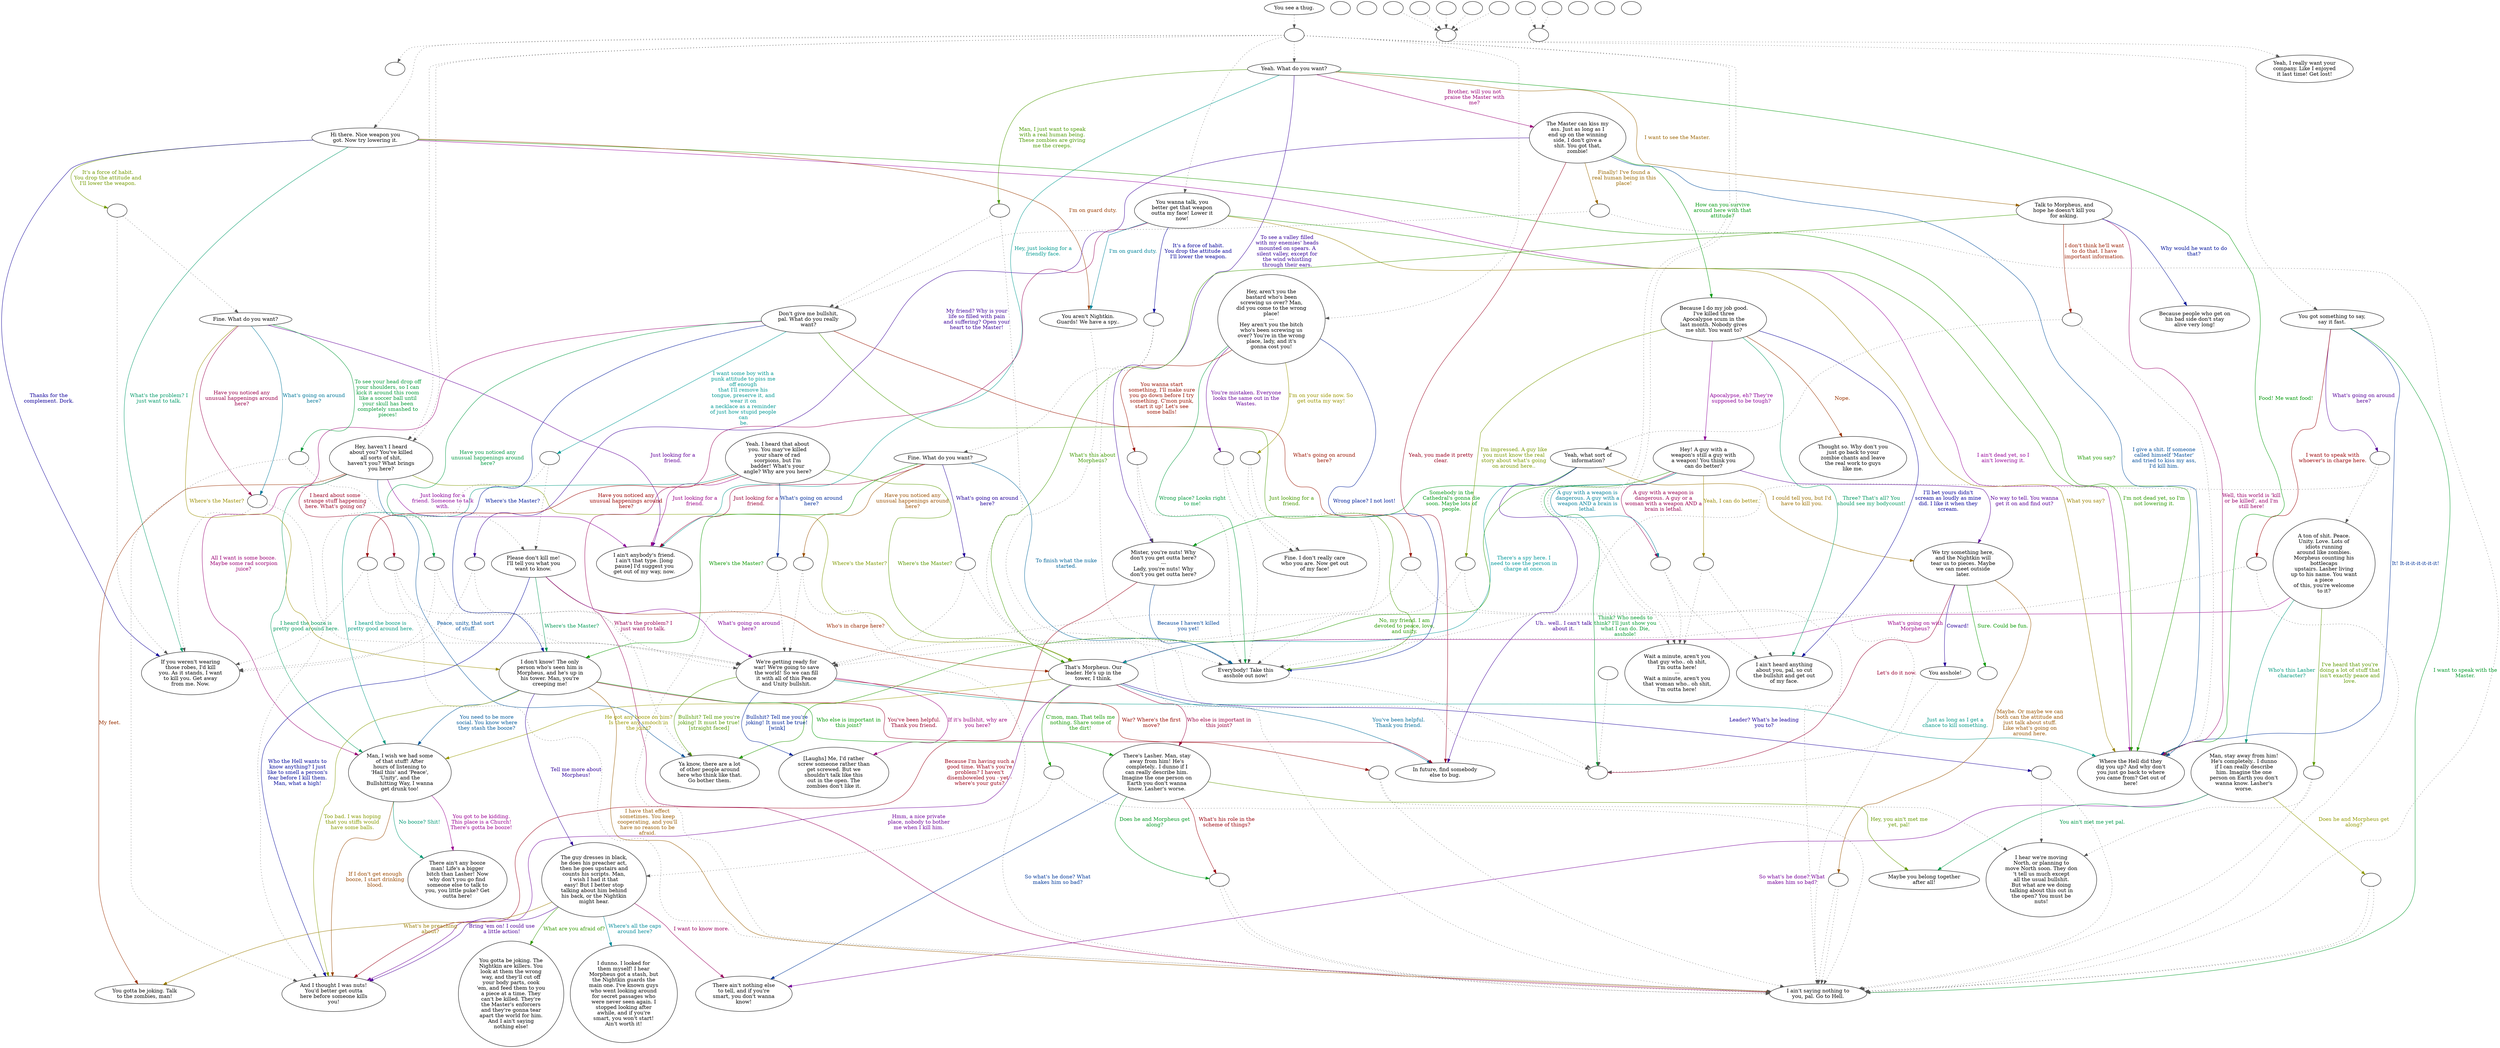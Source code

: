 digraph ZARK {
  "start" [style=filled       fillcolor="#FFFFFF"       color="#000000"]
  "start" -> "do_dialogue" [style=dotted color="#555555"]
  "start" [label="You see a thug."]
  "do_dialogue" [style=filled       fillcolor="#FFFFFF"       color="#000000"]
  "do_dialogue" -> "weapon_check" [style=dotted color="#555555"]
  "do_dialogue" -> "zark14" [style=dotted color="#555555"]
  "do_dialogue" -> "zark01" [style=dotted color="#555555"]
  "do_dialogue" -> "zark13" [style=dotted color="#555555"]
  "do_dialogue" -> "zark00" [style=dotted color="#555555"]
  "do_dialogue" -> "zark02" [style=dotted color="#555555"]
  "do_dialogue" -> "zark45" [style=dotted color="#555555"]
  "do_dialogue" -> "zark03" [style=dotted color="#555555"]
  "do_dialogue" -> "zark02" [style=dotted color="#555555"]
  "do_dialogue" -> "zark45" [style=dotted color="#555555"]
  "do_dialogue" -> "zark04" [style=dotted color="#555555"]
  "do_dialogue" [label=""]
  "zark00" [style=filled       fillcolor="#FFFFFF"       color="#000000"]
  "zark00" [label="Hey, aren't you the\nbastard who's been\nscrewing us over? Man,\ndid you come to the wrong\nplace!\n---\nHey aren't you the bitch\nwho's been screwing us\nover? You're in the wrong\nplace, lady, and it's\ngonna cost you!"]
  "zark00" -> "zark00a" [label="I'm on your side now. So\nget outta my way!" color="#999600" fontcolor="#999600"]
  "zark00" -> "zark00b" [label="You're mistaken. Everyone\nlooks the same out in the\nWastes." color="#690099" fontcolor="#690099"]
  "zark00" -> "zark11" [label="Wrong place? Looks right\nto me!" color="#00993C" fontcolor="#00993C"]
  "zark00" -> "zark00c" [label="You wanna start\nsomething, I'll make sure\nyou go down before I try\nsomething. C'mon punk,\nstart it up! Let's see\nsome balls!" color="#991000" fontcolor="#991000"]
  "zark00" -> "zark11" [label="Wrong place? I not lost!" color="#001D99" fontcolor="#001D99"]
  "zark00a" [style=filled       fillcolor="#FFFFFF"       color="#000000"]
  "zark00a" -> "zark10" [style=dotted color="#555555"]
  "zark00a" -> "zark11" [style=dotted color="#555555"]
  "zark00a" [label=""]
  "zark00b" [style=filled       fillcolor="#FFFFFF"       color="#000000"]
  "zark00b" -> "zark10" [style=dotted color="#555555"]
  "zark00b" -> "zark11" [style=dotted color="#555555"]
  "zark00b" [label=""]
  "zark00c" [style=filled       fillcolor="#FFFFFF"       color="#000000"]
  "zark00c" -> "zark12" [style=dotted color="#555555"]
  "zark00c" -> "zark11" [style=dotted color="#555555"]
  "zark00c" [label=""]
  "zark01" [style=filled       fillcolor="#FFFFFF"       color="#000000"]
  "zark01" [label="Yeah. What do you want?"]
  "zark01" -> "zark01a" [label="Man, I just want to speak\nwith a real human being.\nThese zombies are giving\nme the creeps." color="#4A9900" fontcolor="#4A9900"]
  "zark01" -> "zark39" [label="Brother, will you not\npraise the Master with\nme?" color="#990076" fontcolor="#990076"]
  "zark01" -> "zark46" [label="Hey, just looking for a\nfriendly face." color="#00998F" fontcolor="#00998F"]
  "zark01" -> "zark08" [label="I want to see the Master." color="#996200" fontcolor="#996200"]
  "zark01" -> "zark12" [label="To see a valley filled\nwith my enemies' heads\nmounted on spears. A\nsilent valley, except for\nthe wind whistling\nthrough their ears." color="#360099" fontcolor="#360099"]
  "zark01" -> "zark18" [label="Food! Me want food!" color="#009909" fontcolor="#009909"]
  "zark01a" [style=filled       fillcolor="#FFFFFF"       color="#000000"]
  "zark01a" -> "zark38" [style=dotted color="#555555"]
  "zark01a" -> "zark26" [style=dotted color="#555555"]
  "zark01a" [label=""]
  "zark02" [style=filled       fillcolor="#FFFFFF"       color="#000000"]
  "zark02" [label="Hey, haven't I heard\nabout you? You've killed\nall sorts of shit,\nhaven't you? What brings\nyou here?"]
  "zark02" -> "zark02a" [label="I heard about some\nstrange stuff happening\nhere. What's going on?" color="#990024" fontcolor="#990024"]
  "zark02" -> "zark25" [label="Peace, unity, that sort\nof stuff." color="#005099" fontcolor="#005099"]
  "zark02" -> "zark31" [label="Where's the Master?" color="#7D9900" fontcolor="#7D9900"]
  "zark02" -> "zark46" [label="Just looking for a\nfriend. Someone to talk\nwith." color="#890099" fontcolor="#890099"]
  "zark02" -> "zark30" [label="I heard the booze is\npretty good around here." color="#00995C" fontcolor="#00995C"]
  "zark02" -> "zark35" [label="My feet." color="#992F00" fontcolor="#992F00"]
  "zark02a" [style=filled       fillcolor="#FFFFFF"       color="#000000"]
  "zark02a" -> "zark19" [style=dotted color="#555555"]
  "zark02a" -> "zark26" [style=dotted color="#555555"]
  "zark02a" [label=""]
  "zark03" [style=filled       fillcolor="#FFFFFF"       color="#000000"]
  "zark03" [label="You wanna talk, you\nbetter get that weapon\noutta my face! Lower it\nnow!"]
  "zark03" -> "zark03a" [label="It's a force of habit.\nYou drop the attitude and\nI'll lower the weapon." color="#030099" fontcolor="#030099"]
  "zark03" -> "zark18" [label="I'm not dead yet, so I'm\nnot lowering it." color="#2A9900" fontcolor="#2A9900"]
  "zark03" -> "zark26" [label="What's the problem? I\njust want to talk." color="#990057" fontcolor="#990057"]
  "zark03" -> "zark17" [label="I'm on guard duty." color="#008399" fontcolor="#008399"]
  "zark03" -> "zark18" [label="What you say?" color="#998200" fontcolor="#998200"]
  "zark03a" [style=filled       fillcolor="#FFFFFF"       color="#000000"]
  "zark03a" -> "zark06" [style=dotted color="#555555"]
  "zark03a" -> "zark11" [style=dotted color="#555555"]
  "zark03a" [label=""]
  "zark04" [style=filled       fillcolor="#FFFFFF"       color="#000000"]
  "zark04" [label="You got something to say,\nsay it fast."]
  "zark04" -> "zark04a" [label="What's going on around\nhere?" color="#550099" fontcolor="#550099"]
  "zark04" -> "zark26" [label="I want to speak with the\nMaster." color="#009929" fontcolor="#009929"]
  "zark04" -> "zark04b" [label="I want to speak with\nwhoever's in charge here." color="#990004" fontcolor="#990004"]
  "zark04" -> "zark18" [label="It! It-it-it-it-it-it-it!" color="#003199" fontcolor="#003199"]
  "zark04a" [style=filled       fillcolor="#FFFFFF"       color="#000000"]
  "zark04a" -> "zark05" [style=dotted color="#555555"]
  "zark04a" -> "zark11" [style=dotted color="#555555"]
  "zark04a" [label=""]
  "zark04b" [style=filled       fillcolor="#FFFFFF"       color="#000000"]
  "zark04b" -> "zark31" [style=dotted color="#555555"]
  "zark04b" -> "zark26" [style=dotted color="#555555"]
  "zark04b" [label=""]
  "zark05" [style=filled       fillcolor="#FFFFFF"       color="#000000"]
  "zark05" [label="A ton of shit. Peace.\nUnity. Love. Lots of\nidiots running\naround like zombies.\nMorpheus counting his\nbottlecaps\nupstairs. Lasher living\nup to his name. You want\na piece\nof this, you're welcome\nto it?"]
  "zark05" -> "zark05a" [label="I've heard that you're\ndoing a lot of stuff that\nisn't exactly peace and\nlove." color="#5D9900" fontcolor="#5D9900"]
  "zark05" -> "zark31" [label="What's going on with\nMorpheus?" color="#99008A" fontcolor="#99008A"]
  "zark05" -> "zark07" [label="Who's this Lasher\ncharacter?" color="#00997C" fontcolor="#00997C"]
  "zark05a" [style=filled       fillcolor="#FFFFFF"       color="#000000"]
  "zark05a" -> "zark23" [style=dotted color="#555555"]
  "zark05a" -> "zark26" [style=dotted color="#555555"]
  "zark05a" [label=""]
  "zark06" [style=filled       fillcolor="#FFFFFF"       color="#000000"]
  "zark06" [label="Fine. What do you want?"]
  "zark06" -> "zark06a" [label="Have you noticed any\nunusual happenings around\nhere?" color="#994F00" fontcolor="#994F00"]
  "zark06" -> "zark06b" [label="What's going on around\nhere?" color="#220099" fontcolor="#220099"]
  "zark06" -> "zark20" [label="Where's the Master?" color="#0A9900" fontcolor="#0A9900"]
  "zark06" -> "zark46" [label="Just looking for a\nfriend." color="#990037" fontcolor="#990037"]
  "zark06" -> "zark11" [label="To finish what the nuke\nstarted." color="#006499" fontcolor="#006499"]
  "zark06a" [style=filled       fillcolor="#FFFFFF"       color="#000000"]
  "zark06a" -> "zark19" [style=dotted color="#555555"]
  "zark06a" -> "zark26" [style=dotted color="#555555"]
  "zark06a" [label=""]
  "zark06b" [style=filled       fillcolor="#FFFFFF"       color="#000000"]
  "zark06b" -> "zark19" [style=dotted color="#555555"]
  "zark06b" -> "zark11" [style=dotted color="#555555"]
  "zark06b" [label=""]
  "zark07" [style=filled       fillcolor="#FFFFFF"       color="#000000"]
  "zark07" [label="Man, stay away from him!\nHe's completely.. I dunno\nif I can really describe\nhim. Imagine the one\nperson on Earth you don't\nwanna know. Lasher's\nworse."]
  "zark07" -> "zark07a" [label="Does he and Morpheus get\nalong?" color="#909900" fontcolor="#909900"]
  "zark07" -> "zark33" [label="So what's he done? What\nmakes him so bad?" color="#750099" fontcolor="#750099"]
  "zark07" -> "zark36" [label="You ain't met me yet pal." color="#009948" fontcolor="#009948"]
  "zark07a" [style=filled       fillcolor="#FFFFFF"       color="#000000"]
  "zark07a" -> "zark26" [style=dotted color="#555555"]
  "zark07a" -> "zark26" [style=dotted color="#555555"]
  "zark07a" [label=""]
  "zark08" [style=filled       fillcolor="#FFFFFF"       color="#000000"]
  "zark08" [label="Talk to Morpheus, and\nhope he doesn't kill you\nfor asking."]
  "zark08" -> "zark08a" [label="I don't think he'll want\nto do that. I have\nimportant information." color="#991C00" fontcolor="#991C00"]
  "zark08" -> "zark49" [label="Why would he want to do\nthat?" color="#001199" fontcolor="#001199"]
  "zark08" -> "zark31" [label="What's this about\nMorpheus?" color="#3E9900" fontcolor="#3E9900"]
  "zark08" -> "zark18" [label="Well, this world is 'kill\nor be killed', and I'm\nstill here!" color="#99006A" fontcolor="#99006A"]
  "zark08a" [style=filled       fillcolor="#FFFFFF"       color="#000000"]
  "zark08a" -> "zark09" [style=dotted color="#555555"]
  "zark08a" -> "zark18" [style=dotted color="#555555"]
  "zark08a" [label=""]
  "zark09" [style=filled       fillcolor="#FFFFFF"       color="#000000"]
  "zark09" [label="Yeah, what sort of\ninformation?"]
  "zark09" -> "zark31" [label="There's a spy here. I\nneed to see the person in\ncharge at once." color="#009799" fontcolor="#009799"]
  "zark09" -> "zark47" [label="I could tell you, but I'd\nhave to kill you." color="#996F00" fontcolor="#996F00"]
  "zark09" -> "zark29" [label="Uh.. well.. I can't talk\nabout it." color="#420099" fontcolor="#420099"]
  "zark09" -> "zark12" [label="Somebody in the\nCathedral's gonna die\nsoon. Maybe lots of\npeople." color="#009915" fontcolor="#009915"]
  "zark10" [style=filled       fillcolor="#FFFFFF"       color="#000000"]
  "zark10" [label="Fine. I don't really care\nwho you are. Now get out\nof my face!"]
  "zark11" [style=filled       fillcolor="#FFFFFF"       color="#000000"]
  "zark11" -> "zarkcombat" [style=dotted color="#555555"]
  "zark11" [label="Everybody! Take this\nasshole out now!"]
  "zark12" [style=filled       fillcolor="#FFFFFF"       color="#000000"]
  "zark12" [label="Mister, you're nuts! Why\ndon't you get outta here?\n---\nLady, you're nuts! Why\ndon't you get outta here?"]
  "zark12" -> "zark21" [label="Because I'm having such a\ngood time. What's you're\nproblem? I haven't\ndisemboweled you - yet -\nwhere's your guts?" color="#990017" fontcolor="#990017"]
  "zark12" -> "zark11" [label="Because I haven't killed\nyou yet!" color="#004499" fontcolor="#004499"]
  "zark13" [style=filled       fillcolor="#FFFFFF"       color="#000000"]
  "zark13" [label="Yeah, I really want your\ncompany. Like I enjoyed\nit last time! Get lost!"]
  "zark14" [style=filled       fillcolor="#FFFFFF"       color="#000000"]
  "zark14" [label="Hi there. Nice weapon you\ngot. Now try lowering it."]
  "zark14" -> "zark14a" [label="It's a force of habit.\nYou drop the attitude and\nI'll lower the weapon." color="#719900" fontcolor="#719900"]
  "zark14" -> "zark18" [label="I ain't dead yet, so I\nain't lowering it." color="#950099" fontcolor="#950099"]
  "zark14" -> "zark16" [label="What's the problem? I\njust want to talk." color="#009968" fontcolor="#009968"]
  "zark14" -> "zark17" [label="I'm on guard duty." color="#993B00" fontcolor="#993B00"]
  "zark14" -> "zark16" [label="Thanks for the\ncomplement. Dork." color="#0F0099" fontcolor="#0F0099"]
  "zark14" -> "zark18" [label="What you say?" color="#1E9900" fontcolor="#1E9900"]
  "zark14a" [style=filled       fillcolor="#FFFFFF"       color="#000000"]
  "zark14a" -> "zark15" [style=dotted color="#555555"]
  "zark14a" -> "zark16" [style=dotted color="#555555"]
  "zark14a" [label=""]
  "zark15" [style=filled       fillcolor="#FFFFFF"       color="#000000"]
  "zark15" [label="Fine. What do you want?"]
  "zark15" -> "zark15a" [label="Have you noticed any\nunusual happenings around\nhere?" color="#99004B" fontcolor="#99004B"]
  "zark15" -> "zark15a" [label="What's going on around\nhere?" color="#007799" fontcolor="#007799"]
  "zark15" -> "zark20" [label="Where's the Master?" color="#998E00" fontcolor="#998E00"]
  "zark15" -> "zark46" [label="Just looking for a\nfriend." color="#610099" fontcolor="#610099"]
  "zark15" -> "zark15c" [label="To see your head drop off\nyour shoulders, so I can\nkick it around this room\nlike a soccer ball until\nyour skull has been\ncompletely smashed to\npieces!" color="#009935" fontcolor="#009935"]
  "zark15a" [style=filled       fillcolor="#FFFFFF"       color="#000000"]
  "zark15a" -> "zark19" [style=dotted color="#555555"]
  "zark15a" -> "zark16" [style=dotted color="#555555"]
  "zark15a" [label=""]
  "zark15c" [style=filled       fillcolor="#FFFFFF"       color="#000000"]
  "zark15c" -> "zark21" [style=dotted color="#555555"]
  "zark15c" -> "zark22" [style=dotted color="#555555"]
  "zark15c" [label=""]
  "zark16" [style=filled       fillcolor="#FFFFFF"       color="#000000"]
  "zark16" [label="If you weren't wearing\nthose robes, I'd kill\nyou. As it stands, I want\nto kill you. Get away\nfrom me. Now."]
  "zark17" [style=filled       fillcolor="#FFFFFF"       color="#000000"]
  "zark17" -> "zarkcombat" [style=dotted color="#555555"]
  "zark17" [label="You aren't Nightkin.\nGuards! We have a spy.."]
  "zark18" [style=filled       fillcolor="#FFFFFF"       color="#000000"]
  "zark18" [label="Where the Hell did they\ndig you up? And why don't\nyou just go back to where\nyou came from? Get out of\nhere!"]
  "zark19" [style=filled       fillcolor="#FFFFFF"       color="#000000"]
  "zark19" [label="We're getting ready for\nwar! We're going to save\nthe world! So we can fill\nit with all of this Peace\nand Unity bullshit."]
  "zark19" -> "zark19a" [label="War? Where's the first\nmove?" color="#990800" fontcolor="#990800"]
  "zark19" -> "zark24" [label="Bullshit? Tell me you're\njoking! It must be true!\n[wink]" color="#002499" fontcolor="#002499"]
  "zark19" -> "zark25" [label="Bullshit? Tell me you're\njoking! It must be true!\n[straight faced]" color="#519900" fontcolor="#519900"]
  "zark19" -> "zark24" [label="If it's bullshit, why are\nyou here?" color="#99007E" fontcolor="#99007E"]
  "zark19" -> "zark18" [label="Just as long as I get a\nchance to kill something." color="#009988" fontcolor="#009988"]
  "zark19a" [style=filled       fillcolor="#FFFFFF"       color="#000000"]
  "zark19a" -> "zark23" [style=dotted color="#555555"]
  "zark19a" -> "zark26" [style=dotted color="#555555"]
  "zark19a" [label=""]
  "zark20" [style=filled       fillcolor="#FFFFFF"       color="#000000"]
  "zark20" [label="I don't know! The only\nperson who's seen him is\nMorpheus, and he's up in\nhis tower. Man, you're\ncreeping me!"]
  "zark20" -> "zark26" [label="I have that effect\nsometimes. You keep\ncooperating, and you'll\nhave no reason to be\nafraid." color="#995B00" fontcolor="#995B00"]
  "zark20" -> "zark27" [label="Tell me more about\nMorpheus!" color="#2E0099" fontcolor="#2E0099"]
  "zark20" -> "zark28" [label="Who else is important in\nthis joint?" color="#009902" fontcolor="#009902"]
  "zark20" -> "zark29" [label="You've been helpful.\nThank you friend." color="#99002B" fontcolor="#99002B"]
  "zark20" -> "zark30" [label="You need to be more\nsocial. You know where\nthey stash the booze?" color="#005899" fontcolor="#005899"]
  "zark20" -> "zark21" [label="Too bad. I was hoping\nthat you stiffs would\nhave some balls." color="#849900" fontcolor="#849900"]
  "zark21" [style=filled       fillcolor="#FFFFFF"       color="#000000"]
  "zark21" [label="And I thought I was nuts!\nYou'd better get outta\nhere before someone kills\nyou!"]
  "zark22" [style=filled       fillcolor="#FFFFFF"       color="#000000"]
  "zark22" [label="Please don't kill me!\nI'll tell you what you\nwant to know."]
  "zark22" -> "zark19" [label="What's going on around\nhere?" color="#810099" fontcolor="#810099"]
  "zark22" -> "zark20" [label="Where's the Master?" color="#009954" fontcolor="#009954"]
  "zark22" -> "zark31" [label="Who's in charge here?" color="#992800" fontcolor="#992800"]
  "zark22" -> "zark21" [label="Who the Hell wants to\nknow anything? I just\nlike to smell a person's\nfear before I kill them.\nMan, what a high!" color="#000599" fontcolor="#000599"]
  "zark23" [style=filled       fillcolor="#FFFFFF"       color="#000000"]
  "zark23" [label="I hear we're moving\nNorth, or planning to\nmove North soon. They don\n't tell us much except\nall the usual bullshit.\nBut what are we doing\ntalking about this out in\nthe open? You must be\nnuts!"]
  "zark24" [style=filled       fillcolor="#FFFFFF"       color="#000000"]
  "zark24" [label="[Laughs] Me, I'd rather\nscrew someone rather than\nget screwed. But we\nshouldn't talk like this\nout in the open. The\nzombies don't like it."]
  "zark25" [style=filled       fillcolor="#FFFFFF"       color="#000000"]
  "zark25" [label="Ya know, there are a lot\nof other people around\nhere who think like that.\nGo bother them."]
  "zark26" [style=filled       fillcolor="#FFFFFF"       color="#000000"]
  "zark26" [label="I ain't saying nothing to\nyou, pal. Go to Hell."]
  "zark27" [style=filled       fillcolor="#FFFFFF"       color="#000000"]
  "zark27" [label="The guy dresses in black,\nhe does his preacher act,\nthen he goes upstairs and\ncounts his scripts. Man,\nI wish I had it that\neasy! But I better stop\ntalking about him behind\nhis back, or the Nightkin\nmight hear."]
  "zark27" -> "zark32" [label="What are you afraid of?" color="#319900" fontcolor="#319900"]
  "zark27" -> "zark33" [label="I want to know more." color="#99005E" fontcolor="#99005E"]
  "zark27" -> "zark34" [label="Where's all the caps\naround here?" color="#008B99" fontcolor="#008B99"]
  "zark27" -> "zark35" [label="What's he preaching\nabout?" color="#997B00" fontcolor="#997B00"]
  "zark27" -> "zark21" [label="Bring 'em on! I could use\na little action!" color="#4E0099" fontcolor="#4E0099"]
  "zark28" [style=filled       fillcolor="#FFFFFF"       color="#000000"]
  "zark28" [label="There's Lasher. Man, stay\naway from him! He's\ncompletely.. I dunno if I\ncan really describe him.\nImagine the one person on\nEarth you don't wanna\nknow. Lasher's worse."]
  "zark28" -> "zark28a" [label="Does he and Morpheus get\nalong?" color="#009921" fontcolor="#009921"]
  "zark28" -> "zark28a" [label="What's his role in the\nscheme of things?" color="#99000B" fontcolor="#99000B"]
  "zark28" -> "zark33" [label="So what's he done? What\nmakes him so bad?" color="#003899" fontcolor="#003899"]
  "zark28" -> "zark36" [label="Hey, you ain't met me\nyet, pal!" color="#659900" fontcolor="#659900"]
  "zark28a" [style=filled       fillcolor="#FFFFFF"       color="#000000"]
  "zark28a" -> "zark26" [style=dotted color="#555555"]
  "zark28a" -> "zark26" [style=dotted color="#555555"]
  "zark28a" [label=""]
  "zark28b" [style=filled       fillcolor="#FFFFFF"       color="#000000"]
  "zark28b" [label=""]
  "zark29" [style=filled       fillcolor="#FFFFFF"       color="#000000"]
  "zark29" [label="In future, find somebody\nelse to bug."]
  "zark30" [style=filled       fillcolor="#FFFFFF"       color="#000000"]
  "zark30" [label="Man, I wish we had some\nof that stuff! After\nhours of listening to\n'Hail this' and 'Peace',\n'Unity', and the\nBullshitting Way, I wanna\nget drunk too!"]
  "zark30" -> "zark37" [label="You got to be kidding.\nThis place is a Church!\nThere's gotta be booze!" color="#990091" fontcolor="#990091"]
  "zark30" -> "zark37" [label="No booze? Shit!" color="#009974" fontcolor="#009974"]
  "zark30" -> "zark21" [label="If I don't get enough\nbooze, I start drinking\nblood." color="#994700" fontcolor="#994700"]
  "zark31" [style=filled       fillcolor="#FFFFFF"       color="#000000"]
  "zark31" [label="That's Morpheus. Our\nleader. He's up in the\ntower, I think."]
  "zark31" -> "zark31a" [label="Leader? What's he leading\nyou to?" color="#1B0099" fontcolor="#1B0099"]
  "zark31" -> "zark31b" [label="C'mon, man. That tells me\nnothing. Share some of\nthe dirt!" color="#129900" fontcolor="#129900"]
  "zark31" -> "zark28" [label="Who else is important in\nthis joint?" color="#99003F" fontcolor="#99003F"]
  "zark31" -> "zark29" [label="You've been helpful.\nThank you friend." color="#006B99" fontcolor="#006B99"]
  "zark31" -> "zark30" [label="He got any booze on him?\nIs there any smooch in\nthe joint?" color="#989900" fontcolor="#989900"]
  "zark31" -> "zark21" [label="Hmm, a nice private\nplace, nobody to bother\nme when I kill him." color="#6E0099" fontcolor="#6E0099"]
  "zark31a" [style=filled       fillcolor="#FFFFFF"       color="#000000"]
  "zark31a" -> "zark23" [style=dotted color="#555555"]
  "zark31a" -> "zark26" [style=dotted color="#555555"]
  "zark31a" [label=""]
  "zark31b" [style=filled       fillcolor="#FFFFFF"       color="#000000"]
  "zark31b" -> "zark27" [style=dotted color="#555555"]
  "zark31b" -> "zark26" [style=dotted color="#555555"]
  "zark31b" [label=""]
  "zark32" [style=filled       fillcolor="#FFFFFF"       color="#000000"]
  "zark32" [label="You gotta be joking. The\nNightkin are killers. You\nlook at them the wrong\nway, and they'll cut off\nyour body parts, cook\n'em, and feed them to you\na piece at a time. They\ncan't be killed. They're\nthe Master's enforcers\nand they're gonna tear\napart the world for him.\nAnd I ain't saying\nnothing else!"]
  "zark33" [style=filled       fillcolor="#FFFFFF"       color="#000000"]
  "zark33" [label="There ain't nothing else\nto tell, and if you're\nsmart, you don't wanna\nknow!"]
  "zark34" [style=filled       fillcolor="#FFFFFF"       color="#000000"]
  "zark34" [label="I dunno. I looked for\nthem myself! I hear\nMorpheus got a stash, but\nthe Nightkin guards the\nmain one. I've known guys\nwho went looking around\nfor secret passages who\nwere never seen again. I\nstopped looking after\nawhile, and if you're\nsmart, you won't start!\nAin't worth it!"]
  "zark35" [style=filled       fillcolor="#FFFFFF"       color="#000000"]
  "zark35" [label="You gotta be joking. Talk\nto the zombies, man!"]
  "zark36" [style=filled       fillcolor="#FFFFFF"       color="#000000"]
  "zark36" [label="Maybe you belong together\nafter all!"]
  "zark37" [style=filled       fillcolor="#FFFFFF"       color="#000000"]
  "zark37" [label="There ain't any booze\nman! Life's a bigger\nbitch than Lasher! Now\nwhy don't you go find\nsomeone else to talk to\nyou, you little puke? Get\noutta here!"]
  "zark38" [style=filled       fillcolor="#FFFFFF"       color="#000000"]
  "zark38" [label="Don't give me bullshit,\npal. What do you really\nwant?"]
  "zark38" -> "zark38a" [label="Have you noticed any\nunusual happenings around\nhere?" color="#009941" fontcolor="#009941"]
  "zark38" -> "zark38b" [label="What's going on around\nhere?" color="#991400" fontcolor="#991400"]
  "zark38" -> "zark20" [label="Where's the Master?" color="#001899" fontcolor="#001899"]
  "zark38" -> "zark11" [label="Just looking for a\nfriend." color="#459900" fontcolor="#459900"]
  "zark38" -> "zark30" [label="All I want is some booze.\nMaybe some rad scorpion\njuice?" color="#990072" fontcolor="#990072"]
  "zark38" -> "zark38c" [label="I want some boy with a\npunk attitude to piss me\noff enough\nthat I'll remove his\ntongue, preserve it, and\nwear it on\na necklace as a reminder\nof just how stupid people\ncan\n be." color="#009994" fontcolor="#009994"]
  "zark38a" [style=filled       fillcolor="#FFFFFF"       color="#000000"]
  "zark38a" -> "zark19" [style=dotted color="#555555"]
  "zark38a" -> "zark16" [style=dotted color="#555555"]
  "zark38a" [label=""]
  "zark38b" [style=filled       fillcolor="#FFFFFF"       color="#000000"]
  "zark38b" -> "zark19" [style=dotted color="#555555"]
  "zark38b" -> "zark26" [style=dotted color="#555555"]
  "zark38b" [label=""]
  "zark38c" [style=filled       fillcolor="#FFFFFF"       color="#000000"]
  "zark38c" -> "zark21" [style=dotted color="#555555"]
  "zark38c" -> "zark22" [style=dotted color="#555555"]
  "zark38c" [label=""]
  "zark39" [style=filled       fillcolor="#FFFFFF"       color="#000000"]
  "zark39" [label="The Master can kiss my\nass. Just as long as I\nend up on the winning\nside, I don't give a\nshit. You got that,\nzombie!"]
  "zark39" -> "zark39a" [label="Finally! I've found a\nreal human being in this\nplace!" color="#996700" fontcolor="#996700"]
  "zark39" -> "zark39b" [label="My friend? Why is your\nlife so filled with pain\nand suffering? Open your\nheart to the Master!" color="#3A0099" fontcolor="#3A0099"]
  "zark39" -> "zark40" [label="How can you survive\naround here with that\nattitude?" color="#00990E" fontcolor="#00990E"]
  "zark39" -> "zark29" [label="Yeah, you made it pretty\nclear." color="#99001F" fontcolor="#99001F"]
  "zark39" -> "zark18" [label="I give a shit. If someone\ncalled himself 'Master'\nand tried to kiss my ass,\nI'd kill him." color="#004C99" fontcolor="#004C99"]
  "zark39a" [style=filled       fillcolor="#FFFFFF"       color="#000000"]
  "zark39a" -> "zark38" [style=dotted color="#555555"]
  "zark39a" -> "zark26" [style=dotted color="#555555"]
  "zark39a" [label=""]
  "zark39b" [style=filled       fillcolor="#FFFFFF"       color="#000000"]
  "zark39b" -> "zark16" [style=dotted color="#555555"]
  "zark39b" -> "zark25" [style=dotted color="#555555"]
  "zark39b" [label=""]
  "zark40" [style=filled       fillcolor="#FFFFFF"       color="#000000"]
  "zark40" [label="Because I do my job good.\nI've killed three\nApocalypse scum in the\nlast month. Nobody gives\nme shit. You want to?"]
  "zark40" -> "zark40a" [label="I'm impressed. A guy like\nyou must know the real\nstory about what's going\non around here.." color="#789900" fontcolor="#789900"]
  "zark40" -> "zark41" [label="Apocalypse, eh? They're\nsupposed to be tough?" color="#8D0099" fontcolor="#8D0099"]
  "zark40" -> "zark42" [label="Three? That's all? You\nshould see my bodycount!" color="#009961" fontcolor="#009961"]
  "zark40" -> "zark43" [label="Nope." color="#993400" fontcolor="#993400"]
  "zark40" -> "zark42" [label="I'll bet yours didn't\nscream as loudly as mine\ndid. I like it when they\nscream." color="#070099" fontcolor="#070099"]
  "zark40a" [style=filled       fillcolor="#FFFFFF"       color="#000000"]
  "zark40a" -> "zark19" [style=dotted color="#555555"]
  "zark40a" -> "zark26" [style=dotted color="#555555"]
  "zark40a" [label=""]
  "zark41" [style=filled       fillcolor="#FFFFFF"       color="#000000"]
  "zark41" [label="Hey! A guy with a\nweapon's still a guy with\na weapon! You think you\ncan do better?"]
  "zark41" -> "zark25" [label="No, my friend. I am\ndevoted to peace, love,\nand unity." color="#259900" fontcolor="#259900"]
  "zark41" -> "zark41a" [label="A guy with a weapon is\ndangerous. A guy or a\nwoman with a weapon AND a\nbrain is lethal." color="#990052" fontcolor="#990052"]
  "zark41" -> "zark41a" [label="A guy with a weapon is\ndangerous. A guy with a\nweapon AND a brain is\nlethal." color="#007F99" fontcolor="#007F99"]
  "zark41" -> "zark41b" [label="Yeah, I can do better." color="#998700" fontcolor="#998700"]
  "zark41" -> "zark47" [label="No way to tell. You wanna\nget it on and find out?" color="#5A0099" fontcolor="#5A0099"]
  "zark41" -> "zarkcombat" [label="Think? Who needs to\nthink? I'll just show you\nwhat I can do. Die,\nasshole!" color="#00992D" fontcolor="#00992D"]
  "zark41a" [style=filled       fillcolor="#FFFFFF"       color="#000000"]
  "zark41a" -> "zark42" [style=dotted color="#555555"]
  "zark41a" -> "zark45" [style=dotted color="#555555"]
  "zark41a" [label=""]
  "zark41b" [style=filled       fillcolor="#FFFFFF"       color="#000000"]
  "zark41b" -> "zark42" [style=dotted color="#555555"]
  "zark41b" -> "zark45" [style=dotted color="#555555"]
  "zark41b" [label=""]
  "zark41c" [style=filled       fillcolor="#FFFFFF"       color="#000000"]
  "zark41c" -> "zarkcombat" [style=dotted color="#555555"]
  "zark41c" [label=""]
  "zark42" [style=filled       fillcolor="#FFFFFF"       color="#000000"]
  "zark42" [label="I ain't heard anything\nabout you, pal, so cut\nthe bullshit and get out\nof my face."]
  "zark43" [style=filled       fillcolor="#FFFFFF"       color="#000000"]
  "zark43" [label="Thought so. Why don't you\njust go back to your\nzombie chants and leave\nthe real work to guys\nlike me."]
  "zark44" [style=filled       fillcolor="#FFFFFF"       color="#000000"]
  "zark44" [label="Yeah. I heard that about\nyou. You may've killed\nyour share of rad\nscorpions, but I'm\nbadder! What's your\nangle? Why are you here?"]
  "zark44" -> "zark44a" [label="Have you noticed any\nunusual happenings around\nhere?" color="#990100" fontcolor="#990100"]
  "zark44" -> "zark44b" [label="What's going on around\nhere?" color="#002C99" fontcolor="#002C99"]
  "zark44" -> "zark31" [label="Where's the Master?" color="#599900" fontcolor="#599900"]
  "zark44" -> "zark46" [label="Just looking for a\nfriend." color="#990085" fontcolor="#990085"]
  "zark44" -> "zark30" [label="I heard the booze is\npretty good around here." color="#009980" fontcolor="#009980"]
  "zark44a" [style=filled       fillcolor="#FFFFFF"       color="#000000"]
  "zark44a" -> "zark19" [style=dotted color="#555555"]
  "zark44a" -> "zark16" [style=dotted color="#555555"]
  "zark44a" [label=""]
  "zark44b" [style=filled       fillcolor="#FFFFFF"       color="#000000"]
  "zark44b" -> "zark19" [style=dotted color="#555555"]
  "zark44b" -> "zark26" [style=dotted color="#555555"]
  "zark44b" [label=""]
  "zark45" [style=filled       fillcolor="#FFFFFF"       color="#000000"]
  "zark45" [label="Wait a minute, aren't you\nthat guy who.. oh shit,\nI'm outta here!\n---\nWait a minute, aren't you\nthat woman who.. oh shit,\nI'm outta here!"]
  "zark46" [style=filled       fillcolor="#FFFFFF"       color="#000000"]
  "zark46" [label="I ain't anybody's friend.\nI ain't that type. [long\npause] I'd suggest you\nget out of my way, now."]
  "zark47" [style=filled       fillcolor="#FFFFFF"       color="#000000"]
  "zark47" [label="We try something here,\nand the Nightkin will\ntear us to pieces. Maybe\nwe can meet outside\nlater."]
  "zark47" -> "zark47a" [label="Maybe. Or maybe we can\nboth can the attitude and\njust talk about stuff.\nLike what's going on\naround here." color="#995400" fontcolor="#995400"]
  "zark47" -> "zark48" [label="Coward!" color="#270099" fontcolor="#270099"]
  "zark47" -> "zarkend" [label="Sure. Could be fun." color="#069900" fontcolor="#069900"]
  "zark47" -> "zarkcombat" [label="Let's do it now." color="#990032" fontcolor="#990032"]
  "zark47a" [style=filled       fillcolor="#FFFFFF"       color="#000000"]
  "zark47a" -> "zark26" [style=dotted color="#555555"]
  "zark47a" -> "zark26" [style=dotted color="#555555"]
  "zark47a" [label=""]
  "zark48" [style=filled       fillcolor="#FFFFFF"       color="#000000"]
  "zark48" -> "zarkcombat" [style=dotted color="#555555"]
  "zark48" [label="You asshole!"]
  "zark49" [style=filled       fillcolor="#FFFFFF"       color="#000000"]
  "zark49" [label="Because people who get on\nhis bad side don't stay\nalive very long!"]
  "zarkdone" [style=filled       fillcolor="#FFFFFF"       color="#000000"]
  "zarkdone" [label=""]
  "zarkend" [style=filled       fillcolor="#FFFFFF"       color="#000000"]
  "zarkend" [label=""]
  "zarkcombat" [style=filled       fillcolor="#FFFFFF"       color="#000000"]
  "zarkcombat" [label=""]
  "weapon_check" [style=filled       fillcolor="#FFFFFF"       color="#000000"]
  "weapon_check" [label=""]
  "get_reaction" [style=filled       fillcolor="#FFFFFF"       color="#000000"]
  "get_reaction" -> "ReactToLevel" [style=dotted color="#555555"]
  "get_reaction" [label=""]
  "ReactToLevel" [style=filled       fillcolor="#FFFFFF"       color="#000000"]
  "ReactToLevel" [label=""]
  "LevelToReact" [style=filled       fillcolor="#FFFFFF"       color="#000000"]
  "LevelToReact" [label=""]
  "UpReact" [style=filled       fillcolor="#FFFFFF"       color="#000000"]
  "UpReact" -> "ReactToLevel" [style=dotted color="#555555"]
  "UpReact" [label=""]
  "DownReact" [style=filled       fillcolor="#FFFFFF"       color="#000000"]
  "DownReact" -> "ReactToLevel" [style=dotted color="#555555"]
  "DownReact" [label=""]
  "BottomReact" [style=filled       fillcolor="#FFFFFF"       color="#000000"]
  "BottomReact" [label=""]
  "TopReact" [style=filled       fillcolor="#FFFFFF"       color="#000000"]
  "TopReact" [label=""]
  "BigUpReact" [style=filled       fillcolor="#FFFFFF"       color="#000000"]
  "BigUpReact" -> "ReactToLevel" [style=dotted color="#555555"]
  "BigUpReact" [label=""]
  "BigDownReact" [style=filled       fillcolor="#FFFFFF"       color="#000000"]
  "BigDownReact" -> "ReactToLevel" [style=dotted color="#555555"]
  "BigDownReact" [label=""]
  "UpReactLevel" [style=filled       fillcolor="#FFFFFF"       color="#000000"]
  "UpReactLevel" -> "LevelToReact" [style=dotted color="#555555"]
  "UpReactLevel" [label=""]
  "DownReactLevel" [style=filled       fillcolor="#FFFFFF"       color="#000000"]
  "DownReactLevel" -> "LevelToReact" [style=dotted color="#555555"]
  "DownReactLevel" [label=""]
  "Goodbyes" [style=filled       fillcolor="#FFFFFF"       color="#000000"]
  "Goodbyes" [label=""]
}